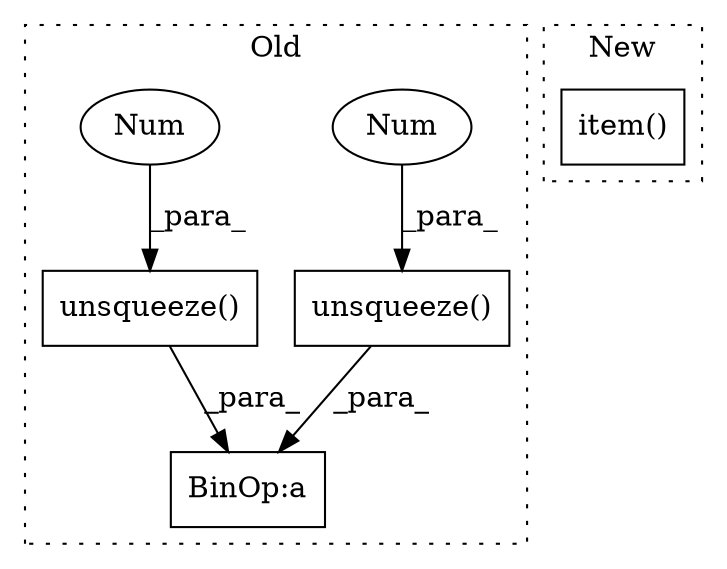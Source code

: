 digraph G {
subgraph cluster0 {
1 [label="unsqueeze()" a="75" s="8151,8180" l="27,1" shape="box"];
3 [label="Num" a="76" s="8178" l="2" shape="ellipse"];
4 [label="BinOp:a" a="82" s="8148" l="3" shape="box"];
5 [label="unsqueeze()" a="75" s="8118,8147" l="27,1" shape="box"];
6 [label="Num" a="76" s="8145" l="2" shape="ellipse"];
label = "Old";
style="dotted";
}
subgraph cluster1 {
2 [label="item()" a="75" s="4513" l="11" shape="box"];
label = "New";
style="dotted";
}
1 -> 4 [label="_para_"];
3 -> 1 [label="_para_"];
5 -> 4 [label="_para_"];
6 -> 5 [label="_para_"];
}